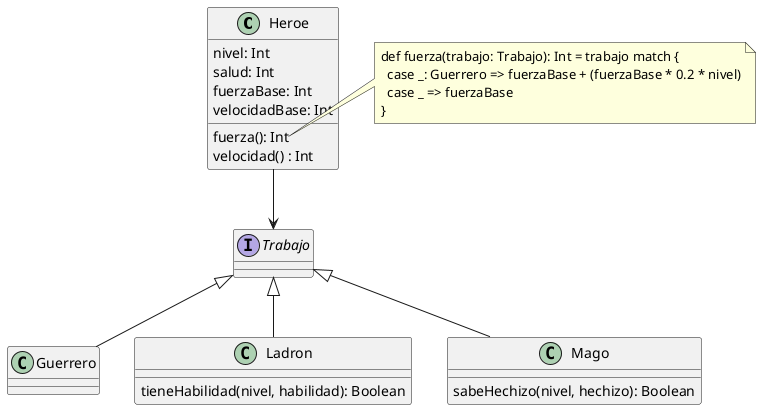@startuml

class Heroe {
  nivel: Int
  salud: Int
  fuerzaBase: Int
  velocidadBase: Int
  fuerza(): Int
  velocidad() : Int
}

Heroe --> Trabajo

note right of Heroe::fuerza()
  def fuerza(trabajo: Trabajo): Int = trabajo match {
    case _: Guerrero => fuerzaBase + (fuerzaBase * 0.2 * nivel)
    case _ => fuerzaBase
  }
end note

interface Trabajo

class Guerrero extends Trabajo {
}

class Ladron extends Trabajo {
  tieneHabilidad(nivel, habilidad): Boolean
}

class Mago extends Trabajo {
  sabeHechizo(nivel, hechizo): Boolean
}

@enduml
